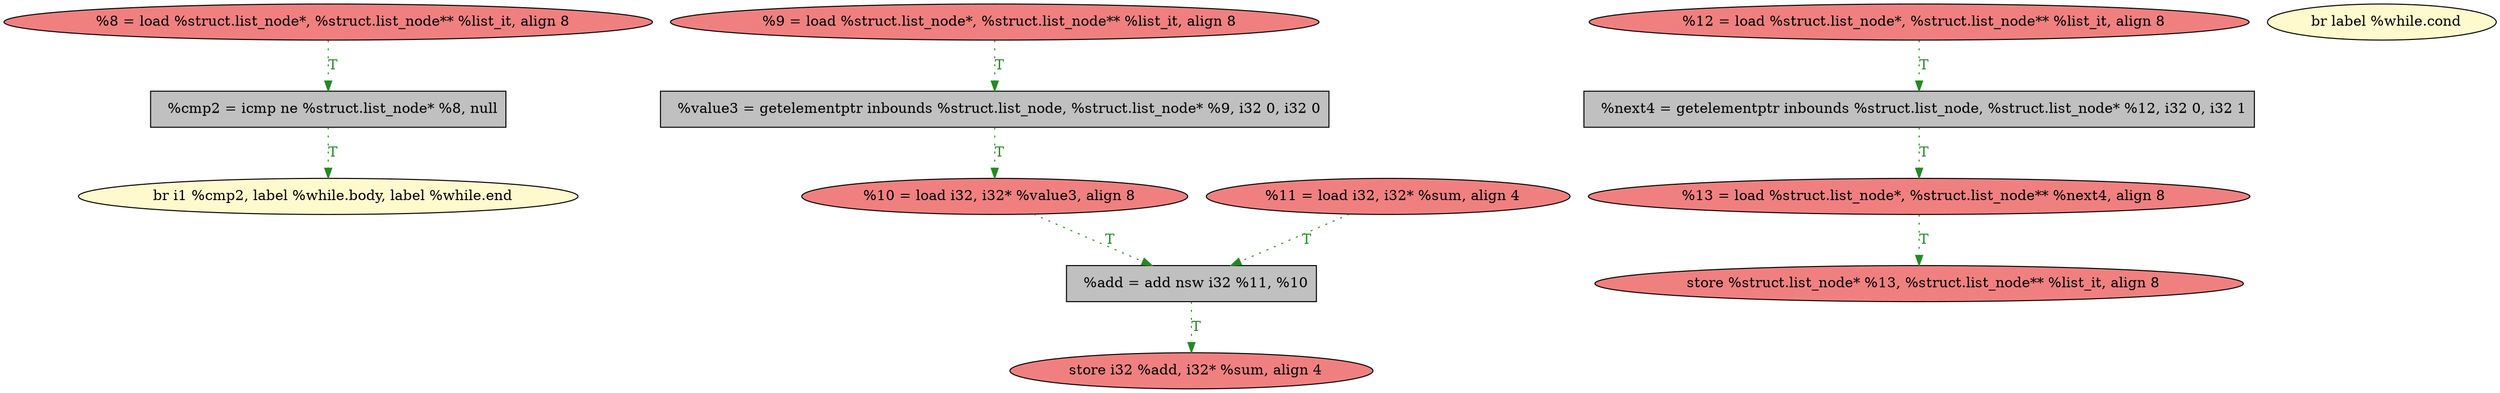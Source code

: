 
digraph G {


node680 [fillcolor=lemonchiffon,label="  br i1 %cmp2, label %while.body, label %while.end",shape=ellipse,style=filled ]
node679 [fillcolor=lightcoral,label="  %8 = load %struct.list_node*, %struct.list_node** %list_it, align 8",shape=ellipse,style=filled ]
node681 [fillcolor=grey,label="  %cmp2 = icmp ne %struct.list_node* %8, null",shape=rectangle,style=filled ]
node677 [fillcolor=lightcoral,label="  %9 = load %struct.list_node*, %struct.list_node** %list_it, align 8",shape=ellipse,style=filled ]
node682 [fillcolor=grey,label="  %value3 = getelementptr inbounds %struct.list_node, %struct.list_node* %9, i32 0, i32 0",shape=rectangle,style=filled ]
node676 [fillcolor=lightcoral,label="  %11 = load i32, i32* %sum, align 4",shape=ellipse,style=filled ]
node671 [fillcolor=lightcoral,label="  store %struct.list_node* %13, %struct.list_node** %list_it, align 8",shape=ellipse,style=filled ]
node678 [fillcolor=grey,label="  %next4 = getelementptr inbounds %struct.list_node, %struct.list_node* %12, i32 0, i32 1",shape=rectangle,style=filled ]
node675 [fillcolor=grey,label="  %add = add nsw i32 %11, %10",shape=rectangle,style=filled ]
node670 [fillcolor=lemonchiffon,label="  br label %while.cond",shape=ellipse,style=filled ]
node683 [fillcolor=lightcoral,label="  %10 = load i32, i32* %value3, align 8",shape=ellipse,style=filled ]
node674 [fillcolor=lightcoral,label="  store i32 %add, i32* %sum, align 4",shape=ellipse,style=filled ]
node672 [fillcolor=lightcoral,label="  %13 = load %struct.list_node*, %struct.list_node** %next4, align 8",shape=ellipse,style=filled ]
node673 [fillcolor=lightcoral,label="  %12 = load %struct.list_node*, %struct.list_node** %list_it, align 8",shape=ellipse,style=filled ]

node677->node682 [style=dotted,color=forestgreen,label="T",fontcolor=forestgreen ]
node675->node674 [style=dotted,color=forestgreen,label="T",fontcolor=forestgreen ]
node681->node680 [style=dotted,color=forestgreen,label="T",fontcolor=forestgreen ]
node683->node675 [style=dotted,color=forestgreen,label="T",fontcolor=forestgreen ]
node679->node681 [style=dotted,color=forestgreen,label="T",fontcolor=forestgreen ]
node676->node675 [style=dotted,color=forestgreen,label="T",fontcolor=forestgreen ]
node672->node671 [style=dotted,color=forestgreen,label="T",fontcolor=forestgreen ]
node682->node683 [style=dotted,color=forestgreen,label="T",fontcolor=forestgreen ]
node673->node678 [style=dotted,color=forestgreen,label="T",fontcolor=forestgreen ]
node678->node672 [style=dotted,color=forestgreen,label="T",fontcolor=forestgreen ]


}
